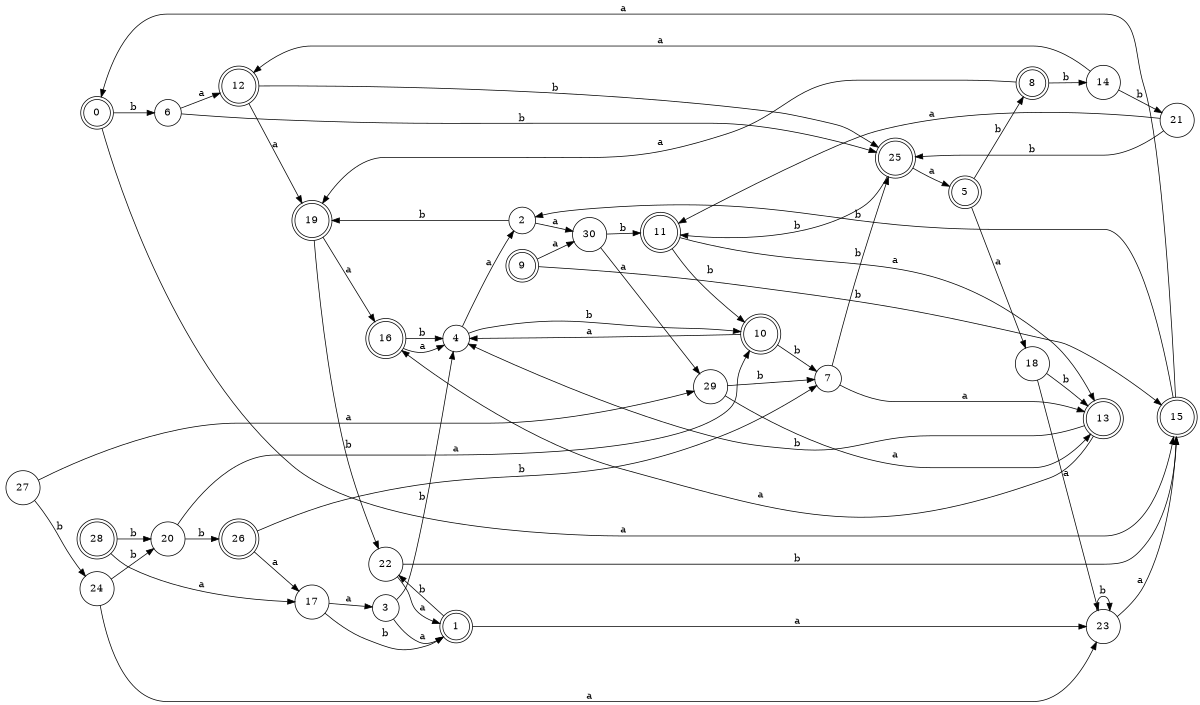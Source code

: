 digraph n25_1 {
__start0 [label="" shape="none"];

rankdir=LR;
size="8,5";

s0 [style="rounded,filled", color="black", fillcolor="white" shape="doublecircle", label="0"];
s1 [style="rounded,filled", color="black", fillcolor="white" shape="doublecircle", label="1"];
s2 [style="filled", color="black", fillcolor="white" shape="circle", label="2"];
s3 [style="filled", color="black", fillcolor="white" shape="circle", label="3"];
s4 [style="filled", color="black", fillcolor="white" shape="circle", label="4"];
s5 [style="rounded,filled", color="black", fillcolor="white" shape="doublecircle", label="5"];
s6 [style="filled", color="black", fillcolor="white" shape="circle", label="6"];
s7 [style="filled", color="black", fillcolor="white" shape="circle", label="7"];
s8 [style="rounded,filled", color="black", fillcolor="white" shape="doublecircle", label="8"];
s9 [style="rounded,filled", color="black", fillcolor="white" shape="doublecircle", label="9"];
s10 [style="rounded,filled", color="black", fillcolor="white" shape="doublecircle", label="10"];
s11 [style="rounded,filled", color="black", fillcolor="white" shape="doublecircle", label="11"];
s12 [style="rounded,filled", color="black", fillcolor="white" shape="doublecircle", label="12"];
s13 [style="rounded,filled", color="black", fillcolor="white" shape="doublecircle", label="13"];
s14 [style="filled", color="black", fillcolor="white" shape="circle", label="14"];
s15 [style="rounded,filled", color="black", fillcolor="white" shape="doublecircle", label="15"];
s16 [style="rounded,filled", color="black", fillcolor="white" shape="doublecircle", label="16"];
s17 [style="filled", color="black", fillcolor="white" shape="circle", label="17"];
s18 [style="filled", color="black", fillcolor="white" shape="circle", label="18"];
s19 [style="rounded,filled", color="black", fillcolor="white" shape="doublecircle", label="19"];
s20 [style="filled", color="black", fillcolor="white" shape="circle", label="20"];
s21 [style="filled", color="black", fillcolor="white" shape="circle", label="21"];
s22 [style="filled", color="black", fillcolor="white" shape="circle", label="22"];
s23 [style="filled", color="black", fillcolor="white" shape="circle", label="23"];
s24 [style="filled", color="black", fillcolor="white" shape="circle", label="24"];
s25 [style="rounded,filled", color="black", fillcolor="white" shape="doublecircle", label="25"];
s26 [style="rounded,filled", color="black", fillcolor="white" shape="doublecircle", label="26"];
s27 [style="filled", color="black", fillcolor="white" shape="circle", label="27"];
s28 [style="rounded,filled", color="black", fillcolor="white" shape="doublecircle", label="28"];
s29 [style="filled", color="black", fillcolor="white" shape="circle", label="29"];
s30 [style="filled", color="black", fillcolor="white" shape="circle", label="30"];
s0 -> s15 [label="a"];
s0 -> s6 [label="b"];
s1 -> s23 [label="a"];
s1 -> s22 [label="b"];
s2 -> s30 [label="a"];
s2 -> s19 [label="b"];
s3 -> s1 [label="a"];
s3 -> s4 [label="b"];
s4 -> s2 [label="a"];
s4 -> s10 [label="b"];
s5 -> s18 [label="a"];
s5 -> s8 [label="b"];
s6 -> s12 [label="a"];
s6 -> s25 [label="b"];
s7 -> s13 [label="a"];
s7 -> s25 [label="b"];
s8 -> s19 [label="a"];
s8 -> s14 [label="b"];
s9 -> s30 [label="a"];
s9 -> s15 [label="b"];
s10 -> s4 [label="a"];
s10 -> s7 [label="b"];
s11 -> s13 [label="a"];
s11 -> s10 [label="b"];
s12 -> s19 [label="a"];
s12 -> s25 [label="b"];
s13 -> s16 [label="a"];
s13 -> s4 [label="b"];
s14 -> s12 [label="a"];
s14 -> s21 [label="b"];
s15 -> s0 [label="a"];
s15 -> s2 [label="b"];
s16 -> s4 [label="a"];
s16 -> s4 [label="b"];
s17 -> s3 [label="a"];
s17 -> s1 [label="b"];
s18 -> s23 [label="a"];
s18 -> s13 [label="b"];
s19 -> s16 [label="a"];
s19 -> s22 [label="b"];
s20 -> s10 [label="a"];
s20 -> s26 [label="b"];
s21 -> s11 [label="a"];
s21 -> s25 [label="b"];
s22 -> s1 [label="a"];
s22 -> s15 [label="b"];
s23 -> s15 [label="a"];
s23 -> s23 [label="b"];
s24 -> s23 [label="a"];
s24 -> s20 [label="b"];
s25 -> s5 [label="a"];
s25 -> s11 [label="b"];
s26 -> s17 [label="a"];
s26 -> s7 [label="b"];
s27 -> s29 [label="a"];
s27 -> s24 [label="b"];
s28 -> s17 [label="a"];
s28 -> s20 [label="b"];
s29 -> s13 [label="a"];
s29 -> s7 [label="b"];
s30 -> s29 [label="a"];
s30 -> s11 [label="b"];

}